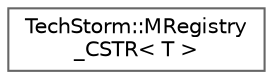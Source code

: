 digraph "Graphical Class Hierarchy"
{
 // LATEX_PDF_SIZE
  bgcolor="transparent";
  edge [fontname=Helvetica,fontsize=10,labelfontname=Helvetica,labelfontsize=10];
  node [fontname=Helvetica,fontsize=10,shape=box,height=0.2,width=0.4];
  rankdir="LR";
  Node0 [id="Node000000",label="TechStorm::MRegistry\l_CSTR\< T \>",height=0.2,width=0.4,color="grey40", fillcolor="white", style="filled",URL="$class_tech_storm_1_1_m_registry___c_s_t_r.html",tooltip=" "];
}

